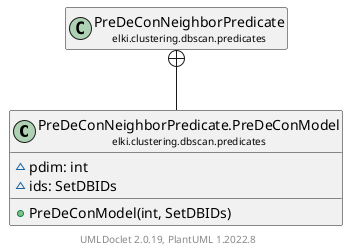 @startuml
    remove .*\.(Instance|Par|Parameterizer|Factory)$
    set namespaceSeparator none
    hide empty fields
    hide empty methods

    class "<size:14>PreDeConNeighborPredicate.PreDeConModel\n<size:10>elki.clustering.dbscan.predicates" as elki.clustering.dbscan.predicates.PreDeConNeighborPredicate.PreDeConModel [[PreDeConNeighborPredicate.PreDeConModel.html]] {
        ~pdim: int
        ~ids: SetDBIDs
        +PreDeConModel(int, SetDBIDs)
    }

    class "<size:14>PreDeConNeighborPredicate\n<size:10>elki.clustering.dbscan.predicates" as elki.clustering.dbscan.predicates.PreDeConNeighborPredicate [[PreDeConNeighborPredicate.html]]

    elki.clustering.dbscan.predicates.PreDeConNeighborPredicate +-- elki.clustering.dbscan.predicates.PreDeConNeighborPredicate.PreDeConModel

    center footer UMLDoclet 2.0.19, PlantUML 1.2022.8
@enduml
